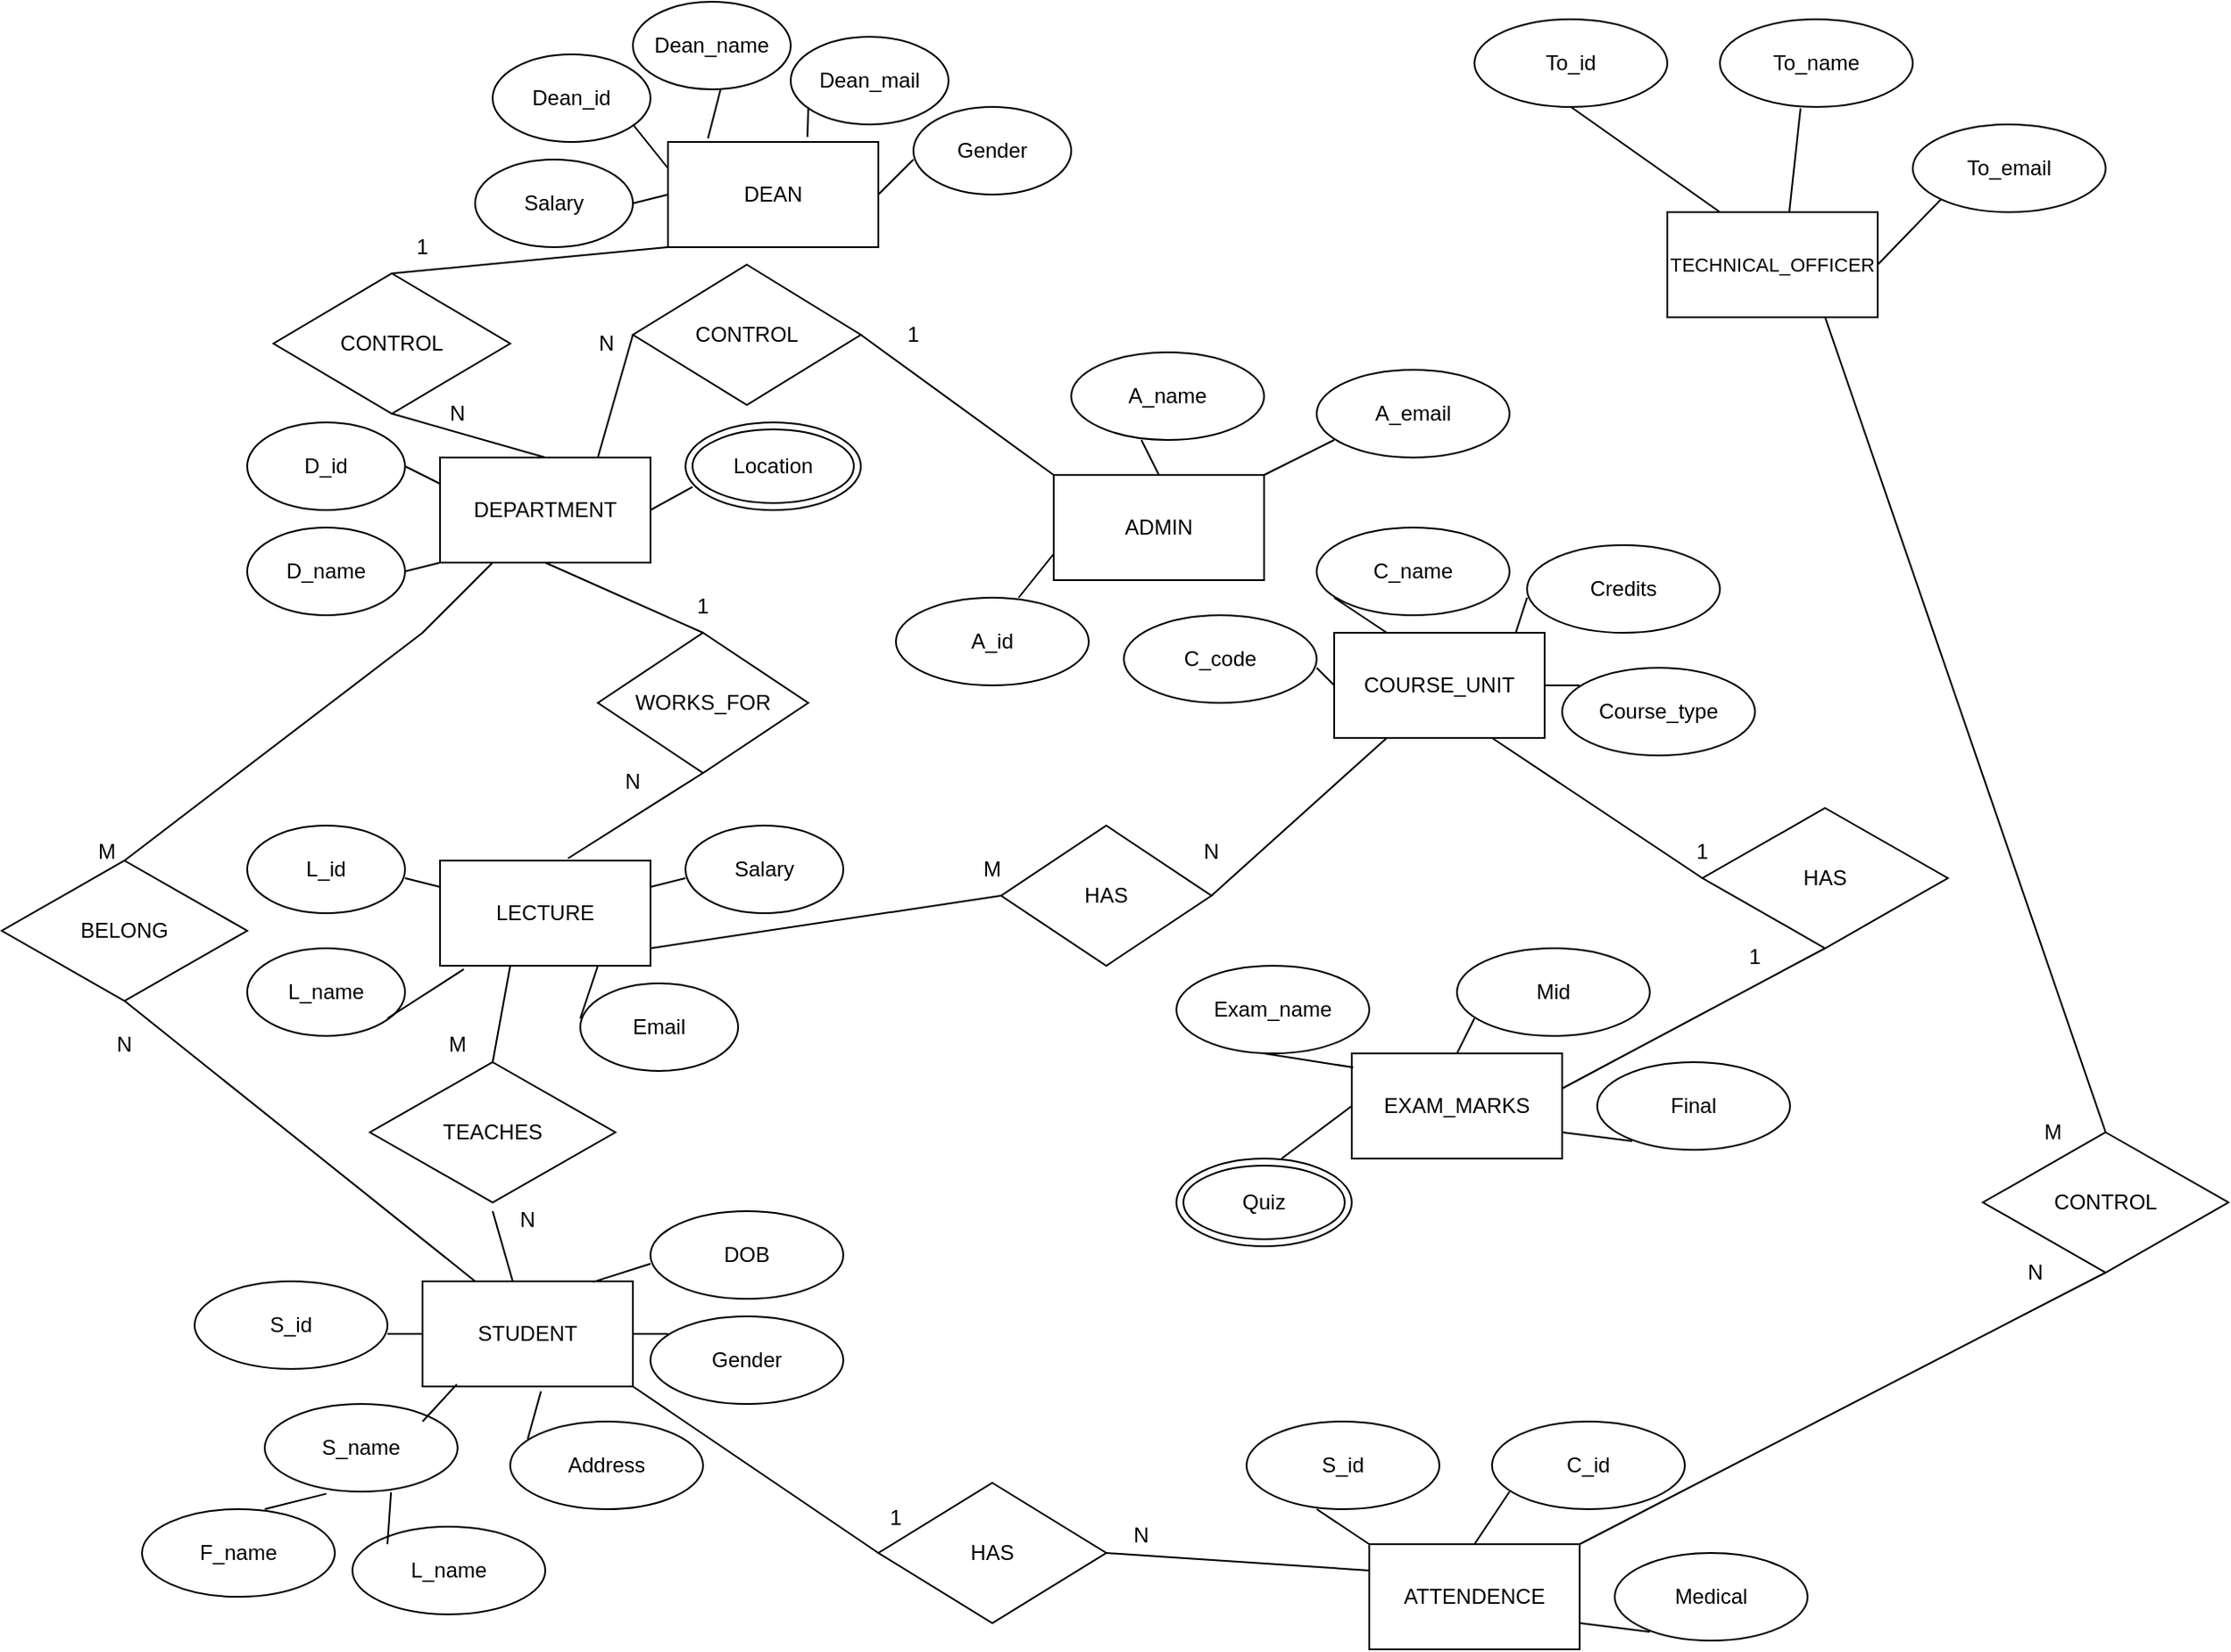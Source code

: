<mxfile version="21.3.2" type="device">
  <diagram name="Page-1" id="9dBo_BM4pKoXhT9gTbiN">
    <mxGraphModel dx="2103" dy="711" grid="1" gridSize="10" guides="1" tooltips="1" connect="1" arrows="1" fold="1" page="1" pageScale="1" pageWidth="850" pageHeight="1100" math="0" shadow="0">
      <root>
        <mxCell id="0" />
        <mxCell id="1" parent="0" />
        <mxCell id="XYNEk0ohPdbuaJLvtM9J-1" value="LECTURE" style="rounded=0;whiteSpace=wrap;html=1;" vertex="1" parent="1">
          <mxGeometry x="120" y="500" width="120" height="60" as="geometry" />
        </mxCell>
        <mxCell id="XYNEk0ohPdbuaJLvtM9J-2" value="DEPARTMENT" style="rounded=0;whiteSpace=wrap;html=1;" vertex="1" parent="1">
          <mxGeometry x="120" y="270" width="120" height="60" as="geometry" />
        </mxCell>
        <mxCell id="XYNEk0ohPdbuaJLvtM9J-3" value="STUDENT" style="rounded=0;whiteSpace=wrap;html=1;" vertex="1" parent="1">
          <mxGeometry x="110" y="740" width="120" height="60" as="geometry" />
        </mxCell>
        <mxCell id="XYNEk0ohPdbuaJLvtM9J-4" value="ATTENDENCE" style="rounded=0;whiteSpace=wrap;html=1;" vertex="1" parent="1">
          <mxGeometry x="650" y="890" width="120" height="60" as="geometry" />
        </mxCell>
        <mxCell id="XYNEk0ohPdbuaJLvtM9J-5" value="EXAM_MARKS" style="rounded=0;whiteSpace=wrap;html=1;" vertex="1" parent="1">
          <mxGeometry x="640" y="610" width="120" height="60" as="geometry" />
        </mxCell>
        <mxCell id="XYNEk0ohPdbuaJLvtM9J-6" value="COURSE_UNIT" style="rounded=0;whiteSpace=wrap;html=1;" vertex="1" parent="1">
          <mxGeometry x="630" y="370" width="120" height="60" as="geometry" />
        </mxCell>
        <mxCell id="XYNEk0ohPdbuaJLvtM9J-7" value="&lt;font style=&quot;font-size: 11px;&quot;&gt;TECHNICAL_OFFICER&lt;/font&gt;" style="rounded=0;whiteSpace=wrap;html=1;" vertex="1" parent="1">
          <mxGeometry x="820" y="130" width="120" height="60" as="geometry" />
        </mxCell>
        <mxCell id="XYNEk0ohPdbuaJLvtM9J-8" value="DEAN" style="rounded=0;whiteSpace=wrap;html=1;" vertex="1" parent="1">
          <mxGeometry x="250" y="90" width="120" height="60" as="geometry" />
        </mxCell>
        <mxCell id="XYNEk0ohPdbuaJLvtM9J-11" value="Dean_mail" style="ellipse;whiteSpace=wrap;html=1;" vertex="1" parent="1">
          <mxGeometry x="320" y="30" width="90" height="50" as="geometry" />
        </mxCell>
        <mxCell id="XYNEk0ohPdbuaJLvtM9J-12" value="Dean_name" style="ellipse;whiteSpace=wrap;html=1;" vertex="1" parent="1">
          <mxGeometry x="230" y="10" width="90" height="50" as="geometry" />
        </mxCell>
        <mxCell id="XYNEk0ohPdbuaJLvtM9J-13" value="Gender" style="ellipse;whiteSpace=wrap;html=1;" vertex="1" parent="1">
          <mxGeometry x="390" y="70" width="90" height="50" as="geometry" />
        </mxCell>
        <mxCell id="XYNEk0ohPdbuaJLvtM9J-14" value="Dean_id" style="ellipse;whiteSpace=wrap;html=1;" vertex="1" parent="1">
          <mxGeometry x="150" y="40" width="90" height="50" as="geometry" />
        </mxCell>
        <mxCell id="XYNEk0ohPdbuaJLvtM9J-15" value="Salary" style="ellipse;whiteSpace=wrap;html=1;" vertex="1" parent="1">
          <mxGeometry x="140" y="100" width="90" height="50" as="geometry" />
        </mxCell>
        <mxCell id="XYNEk0ohPdbuaJLvtM9J-23" value="D_id" style="ellipse;whiteSpace=wrap;html=1;" vertex="1" parent="1">
          <mxGeometry x="10" y="250" width="90" height="50" as="geometry" />
        </mxCell>
        <mxCell id="XYNEk0ohPdbuaJLvtM9J-24" value="D_name" style="ellipse;whiteSpace=wrap;html=1;" vertex="1" parent="1">
          <mxGeometry x="10" y="310" width="90" height="50" as="geometry" />
        </mxCell>
        <mxCell id="XYNEk0ohPdbuaJLvtM9J-26" value="Location" style="ellipse;shape=doubleEllipse;whiteSpace=wrap;html=1;" vertex="1" parent="1">
          <mxGeometry x="260" y="250" width="100" height="50" as="geometry" />
        </mxCell>
        <mxCell id="XYNEk0ohPdbuaJLvtM9J-31" value="Salary" style="ellipse;whiteSpace=wrap;html=1;" vertex="1" parent="1">
          <mxGeometry x="260" y="480" width="90" height="50" as="geometry" />
        </mxCell>
        <mxCell id="XYNEk0ohPdbuaJLvtM9J-32" value="L_id" style="ellipse;whiteSpace=wrap;html=1;" vertex="1" parent="1">
          <mxGeometry x="10" y="480" width="90" height="50" as="geometry" />
        </mxCell>
        <mxCell id="XYNEk0ohPdbuaJLvtM9J-33" value="Email" style="ellipse;whiteSpace=wrap;html=1;" vertex="1" parent="1">
          <mxGeometry x="200" y="570" width="90" height="50" as="geometry" />
        </mxCell>
        <mxCell id="XYNEk0ohPdbuaJLvtM9J-34" value="L_name" style="ellipse;whiteSpace=wrap;html=1;" vertex="1" parent="1">
          <mxGeometry x="10" y="550" width="90" height="50" as="geometry" />
        </mxCell>
        <mxCell id="XYNEk0ohPdbuaJLvtM9J-39" value="S_name" style="ellipse;whiteSpace=wrap;html=1;" vertex="1" parent="1">
          <mxGeometry x="20" y="810" width="110" height="50" as="geometry" />
        </mxCell>
        <mxCell id="XYNEk0ohPdbuaJLvtM9J-42" value="Address" style="ellipse;whiteSpace=wrap;html=1;" vertex="1" parent="1">
          <mxGeometry x="160" y="820" width="110" height="50" as="geometry" />
        </mxCell>
        <mxCell id="XYNEk0ohPdbuaJLvtM9J-43" value="S_id" style="ellipse;whiteSpace=wrap;html=1;" vertex="1" parent="1">
          <mxGeometry x="-20" y="740" width="110" height="50" as="geometry" />
        </mxCell>
        <mxCell id="XYNEk0ohPdbuaJLvtM9J-44" value="DOB" style="ellipse;whiteSpace=wrap;html=1;" vertex="1" parent="1">
          <mxGeometry x="240" y="700" width="110" height="50" as="geometry" />
        </mxCell>
        <mxCell id="XYNEk0ohPdbuaJLvtM9J-45" value="Gender" style="ellipse;whiteSpace=wrap;html=1;" vertex="1" parent="1">
          <mxGeometry x="240" y="760" width="110" height="50" as="geometry" />
        </mxCell>
        <mxCell id="XYNEk0ohPdbuaJLvtM9J-52" value="L_name" style="ellipse;whiteSpace=wrap;html=1;" vertex="1" parent="1">
          <mxGeometry x="70" y="880" width="110" height="50" as="geometry" />
        </mxCell>
        <mxCell id="XYNEk0ohPdbuaJLvtM9J-53" value="F_name" style="ellipse;whiteSpace=wrap;html=1;" vertex="1" parent="1">
          <mxGeometry x="-50" y="870" width="110" height="50" as="geometry" />
        </mxCell>
        <mxCell id="XYNEk0ohPdbuaJLvtM9J-57" value="To_id" style="ellipse;whiteSpace=wrap;html=1;" vertex="1" parent="1">
          <mxGeometry x="710" y="20" width="110" height="50" as="geometry" />
        </mxCell>
        <mxCell id="XYNEk0ohPdbuaJLvtM9J-58" value="To_name" style="ellipse;whiteSpace=wrap;html=1;" vertex="1" parent="1">
          <mxGeometry x="850" y="20" width="110" height="50" as="geometry" />
        </mxCell>
        <mxCell id="XYNEk0ohPdbuaJLvtM9J-59" value="To_email" style="ellipse;whiteSpace=wrap;html=1;" vertex="1" parent="1">
          <mxGeometry x="960" y="80" width="110" height="50" as="geometry" />
        </mxCell>
        <mxCell id="XYNEk0ohPdbuaJLvtM9J-63" value="C_code" style="ellipse;whiteSpace=wrap;html=1;" vertex="1" parent="1">
          <mxGeometry x="510" y="360" width="110" height="50" as="geometry" />
        </mxCell>
        <mxCell id="XYNEk0ohPdbuaJLvtM9J-64" value="C_name" style="ellipse;whiteSpace=wrap;html=1;" vertex="1" parent="1">
          <mxGeometry x="620" y="310" width="110" height="50" as="geometry" />
        </mxCell>
        <mxCell id="XYNEk0ohPdbuaJLvtM9J-65" value="Credits" style="ellipse;whiteSpace=wrap;html=1;" vertex="1" parent="1">
          <mxGeometry x="740" y="320" width="110" height="50" as="geometry" />
        </mxCell>
        <mxCell id="XYNEk0ohPdbuaJLvtM9J-66" value="Course_type" style="ellipse;whiteSpace=wrap;html=1;" vertex="1" parent="1">
          <mxGeometry x="760" y="390" width="110" height="50" as="geometry" />
        </mxCell>
        <mxCell id="XYNEk0ohPdbuaJLvtM9J-67" value="Exam_name" style="ellipse;whiteSpace=wrap;html=1;" vertex="1" parent="1">
          <mxGeometry x="540" y="560" width="110" height="50" as="geometry" />
        </mxCell>
        <mxCell id="XYNEk0ohPdbuaJLvtM9J-68" value="Mid" style="ellipse;whiteSpace=wrap;html=1;" vertex="1" parent="1">
          <mxGeometry x="700" y="550" width="110" height="50" as="geometry" />
        </mxCell>
        <mxCell id="XYNEk0ohPdbuaJLvtM9J-69" value="Final" style="ellipse;whiteSpace=wrap;html=1;" vertex="1" parent="1">
          <mxGeometry x="780" y="615" width="110" height="50" as="geometry" />
        </mxCell>
        <mxCell id="XYNEk0ohPdbuaJLvtM9J-71" value="Quiz" style="ellipse;shape=doubleEllipse;whiteSpace=wrap;html=1;" vertex="1" parent="1">
          <mxGeometry x="540" y="670" width="100" height="50" as="geometry" />
        </mxCell>
        <mxCell id="XYNEk0ohPdbuaJLvtM9J-72" value="S_id" style="ellipse;whiteSpace=wrap;html=1;" vertex="1" parent="1">
          <mxGeometry x="580" y="820" width="110" height="50" as="geometry" />
        </mxCell>
        <mxCell id="XYNEk0ohPdbuaJLvtM9J-73" value="C_id" style="ellipse;whiteSpace=wrap;html=1;" vertex="1" parent="1">
          <mxGeometry x="720" y="820" width="110" height="50" as="geometry" />
        </mxCell>
        <mxCell id="XYNEk0ohPdbuaJLvtM9J-74" value="Medical" style="ellipse;whiteSpace=wrap;html=1;" vertex="1" parent="1">
          <mxGeometry x="790" y="895" width="110" height="50" as="geometry" />
        </mxCell>
        <mxCell id="XYNEk0ohPdbuaJLvtM9J-90" value="" style="endArrow=none;html=1;rounded=0;exitX=1;exitY=0.5;exitDx=0;exitDy=0;" edge="1" parent="1" source="XYNEk0ohPdbuaJLvtM9J-15">
          <mxGeometry width="50" height="50" relative="1" as="geometry">
            <mxPoint x="200" y="170" as="sourcePoint" />
            <mxPoint x="250" y="120" as="targetPoint" />
          </mxGeometry>
        </mxCell>
        <mxCell id="XYNEk0ohPdbuaJLvtM9J-91" value="" style="endArrow=none;html=1;rounded=0;exitX=0;exitY=0.25;exitDx=0;exitDy=0;" edge="1" parent="1" source="XYNEk0ohPdbuaJLvtM9J-8">
          <mxGeometry width="50" height="50" relative="1" as="geometry">
            <mxPoint x="180" y="130" as="sourcePoint" />
            <mxPoint x="230" y="80" as="targetPoint" />
          </mxGeometry>
        </mxCell>
        <mxCell id="XYNEk0ohPdbuaJLvtM9J-92" value="" style="endArrow=none;html=1;rounded=0;exitX=0.19;exitY=-0.033;exitDx=0;exitDy=0;exitPerimeter=0;" edge="1" parent="1" source="XYNEk0ohPdbuaJLvtM9J-8">
          <mxGeometry width="50" height="50" relative="1" as="geometry">
            <mxPoint x="230" y="110" as="sourcePoint" />
            <mxPoint x="280" y="60" as="targetPoint" />
          </mxGeometry>
        </mxCell>
        <mxCell id="XYNEk0ohPdbuaJLvtM9J-93" value="" style="endArrow=none;html=1;rounded=0;exitX=0.663;exitY=-0.047;exitDx=0;exitDy=0;exitPerimeter=0;" edge="1" parent="1" source="XYNEk0ohPdbuaJLvtM9J-8">
          <mxGeometry width="50" height="50" relative="1" as="geometry">
            <mxPoint x="280" y="120" as="sourcePoint" />
            <mxPoint x="330" y="70" as="targetPoint" />
          </mxGeometry>
        </mxCell>
        <mxCell id="XYNEk0ohPdbuaJLvtM9J-94" value="" style="endArrow=none;html=1;rounded=0;exitX=1;exitY=0.5;exitDx=0;exitDy=0;" edge="1" parent="1" source="XYNEk0ohPdbuaJLvtM9J-8">
          <mxGeometry width="50" height="50" relative="1" as="geometry">
            <mxPoint x="340" y="150" as="sourcePoint" />
            <mxPoint x="390" y="100" as="targetPoint" />
          </mxGeometry>
        </mxCell>
        <mxCell id="XYNEk0ohPdbuaJLvtM9J-95" value="" style="endArrow=none;html=1;rounded=0;exitX=1;exitY=0.5;exitDx=0;exitDy=0;entryX=0;entryY=0.25;entryDx=0;entryDy=0;" edge="1" parent="1" source="XYNEk0ohPdbuaJLvtM9J-23" target="XYNEk0ohPdbuaJLvtM9J-2">
          <mxGeometry width="50" height="50" relative="1" as="geometry">
            <mxPoint x="400" y="200" as="sourcePoint" />
            <mxPoint x="450" y="150" as="targetPoint" />
          </mxGeometry>
        </mxCell>
        <mxCell id="XYNEk0ohPdbuaJLvtM9J-96" value="" style="endArrow=none;html=1;rounded=0;entryX=0;entryY=1;entryDx=0;entryDy=0;exitX=1;exitY=0.5;exitDx=0;exitDy=0;" edge="1" parent="1" source="XYNEk0ohPdbuaJLvtM9J-24" target="XYNEk0ohPdbuaJLvtM9J-2">
          <mxGeometry width="50" height="50" relative="1" as="geometry">
            <mxPoint x="110" y="350" as="sourcePoint" />
            <mxPoint x="160" y="300" as="targetPoint" />
          </mxGeometry>
        </mxCell>
        <mxCell id="XYNEk0ohPdbuaJLvtM9J-97" value="" style="endArrow=none;html=1;rounded=0;exitX=0.04;exitY=0.736;exitDx=0;exitDy=0;exitPerimeter=0;entryX=1;entryY=0.5;entryDx=0;entryDy=0;" edge="1" parent="1" source="XYNEk0ohPdbuaJLvtM9J-26" target="XYNEk0ohPdbuaJLvtM9J-2">
          <mxGeometry width="50" height="50" relative="1" as="geometry">
            <mxPoint x="400" y="200" as="sourcePoint" />
            <mxPoint x="450" y="150" as="targetPoint" />
          </mxGeometry>
        </mxCell>
        <mxCell id="XYNEk0ohPdbuaJLvtM9J-98" value="" style="endArrow=none;html=1;rounded=0;entryX=0;entryY=0.25;entryDx=0;entryDy=0;" edge="1" parent="1" target="XYNEk0ohPdbuaJLvtM9J-1">
          <mxGeometry width="50" height="50" relative="1" as="geometry">
            <mxPoint x="100" y="510" as="sourcePoint" />
            <mxPoint x="150" y="460" as="targetPoint" />
          </mxGeometry>
        </mxCell>
        <mxCell id="XYNEk0ohPdbuaJLvtM9J-99" value="" style="endArrow=none;html=1;rounded=0;entryX=0.113;entryY=1.033;entryDx=0;entryDy=0;entryPerimeter=0;" edge="1" parent="1" target="XYNEk0ohPdbuaJLvtM9J-1">
          <mxGeometry width="50" height="50" relative="1" as="geometry">
            <mxPoint x="90" y="590" as="sourcePoint" />
            <mxPoint x="140" y="540" as="targetPoint" />
          </mxGeometry>
        </mxCell>
        <mxCell id="XYNEk0ohPdbuaJLvtM9J-103" value="" style="endArrow=none;html=1;rounded=0;entryX=1;entryY=0.25;entryDx=0;entryDy=0;" edge="1" parent="1" target="XYNEk0ohPdbuaJLvtM9J-1">
          <mxGeometry width="50" height="50" relative="1" as="geometry">
            <mxPoint x="260" y="510" as="sourcePoint" />
            <mxPoint x="310" y="460" as="targetPoint" />
          </mxGeometry>
        </mxCell>
        <mxCell id="XYNEk0ohPdbuaJLvtM9J-104" value="" style="endArrow=none;html=1;rounded=0;entryX=0.75;entryY=1;entryDx=0;entryDy=0;" edge="1" parent="1" target="XYNEk0ohPdbuaJLvtM9J-1">
          <mxGeometry width="50" height="50" relative="1" as="geometry">
            <mxPoint x="200" y="590" as="sourcePoint" />
            <mxPoint x="250" y="540" as="targetPoint" />
          </mxGeometry>
        </mxCell>
        <mxCell id="XYNEk0ohPdbuaJLvtM9J-105" value="" style="endArrow=none;html=1;rounded=0;entryX=0;entryY=0.5;entryDx=0;entryDy=0;" edge="1" parent="1" target="XYNEk0ohPdbuaJLvtM9J-3">
          <mxGeometry width="50" height="50" relative="1" as="geometry">
            <mxPoint x="90" y="770" as="sourcePoint" />
            <mxPoint x="140" y="720" as="targetPoint" />
          </mxGeometry>
        </mxCell>
        <mxCell id="XYNEk0ohPdbuaJLvtM9J-106" value="" style="endArrow=none;html=1;rounded=0;entryX=0.163;entryY=0.98;entryDx=0;entryDy=0;entryPerimeter=0;" edge="1" parent="1" target="XYNEk0ohPdbuaJLvtM9J-3">
          <mxGeometry width="50" height="50" relative="1" as="geometry">
            <mxPoint x="110" y="820" as="sourcePoint" />
            <mxPoint x="160" y="770" as="targetPoint" />
          </mxGeometry>
        </mxCell>
        <mxCell id="XYNEk0ohPdbuaJLvtM9J-107" value="" style="endArrow=none;html=1;rounded=0;entryX=0.563;entryY=1.047;entryDx=0;entryDy=0;entryPerimeter=0;" edge="1" parent="1" target="XYNEk0ohPdbuaJLvtM9J-3">
          <mxGeometry width="50" height="50" relative="1" as="geometry">
            <mxPoint x="170" y="830" as="sourcePoint" />
            <mxPoint x="220" y="780" as="targetPoint" />
          </mxGeometry>
        </mxCell>
        <mxCell id="XYNEk0ohPdbuaJLvtM9J-108" value="" style="endArrow=none;html=1;rounded=0;entryX=0.81;entryY=0.007;entryDx=0;entryDy=0;entryPerimeter=0;" edge="1" parent="1" target="XYNEk0ohPdbuaJLvtM9J-3">
          <mxGeometry width="50" height="50" relative="1" as="geometry">
            <mxPoint x="240" y="730" as="sourcePoint" />
            <mxPoint x="290" y="680" as="targetPoint" />
          </mxGeometry>
        </mxCell>
        <mxCell id="XYNEk0ohPdbuaJLvtM9J-109" value="" style="endArrow=none;html=1;rounded=0;entryX=1;entryY=0.5;entryDx=0;entryDy=0;" edge="1" parent="1" target="XYNEk0ohPdbuaJLvtM9J-3">
          <mxGeometry width="50" height="50" relative="1" as="geometry">
            <mxPoint x="250" y="770" as="sourcePoint" />
            <mxPoint x="300" y="720" as="targetPoint" />
          </mxGeometry>
        </mxCell>
        <mxCell id="XYNEk0ohPdbuaJLvtM9J-110" value="" style="endArrow=none;html=1;rounded=0;entryX=0.32;entryY=1.024;entryDx=0;entryDy=0;entryPerimeter=0;" edge="1" parent="1" target="XYNEk0ohPdbuaJLvtM9J-39">
          <mxGeometry width="50" height="50" relative="1" as="geometry">
            <mxPoint x="20" y="870" as="sourcePoint" />
            <mxPoint x="70" y="820" as="targetPoint" />
          </mxGeometry>
        </mxCell>
        <mxCell id="XYNEk0ohPdbuaJLvtM9J-111" value="" style="endArrow=none;html=1;rounded=0;entryX=0.655;entryY=1.008;entryDx=0;entryDy=0;entryPerimeter=0;" edge="1" parent="1" target="XYNEk0ohPdbuaJLvtM9J-39">
          <mxGeometry width="50" height="50" relative="1" as="geometry">
            <mxPoint x="90" y="890" as="sourcePoint" />
            <mxPoint x="140" y="840" as="targetPoint" />
          </mxGeometry>
        </mxCell>
        <mxCell id="XYNEk0ohPdbuaJLvtM9J-113" value="" style="endArrow=none;html=1;rounded=0;entryX=0.25;entryY=0;entryDx=0;entryDy=0;exitX=0.5;exitY=1;exitDx=0;exitDy=0;" edge="1" parent="1" source="XYNEk0ohPdbuaJLvtM9J-57" target="XYNEk0ohPdbuaJLvtM9J-7">
          <mxGeometry width="50" height="50" relative="1" as="geometry">
            <mxPoint x="650" y="140" as="sourcePoint" />
            <mxPoint x="700" y="90" as="targetPoint" />
          </mxGeometry>
        </mxCell>
        <mxCell id="XYNEk0ohPdbuaJLvtM9J-114" value="" style="endArrow=none;html=1;rounded=0;entryX=0.58;entryY=-0.007;entryDx=0;entryDy=0;entryPerimeter=0;exitX=0.418;exitY=1.017;exitDx=0;exitDy=0;exitPerimeter=0;" edge="1" parent="1" source="XYNEk0ohPdbuaJLvtM9J-58" target="XYNEk0ohPdbuaJLvtM9J-7">
          <mxGeometry width="50" height="50" relative="1" as="geometry">
            <mxPoint x="720" y="130" as="sourcePoint" />
            <mxPoint x="780" y="80" as="targetPoint" />
          </mxGeometry>
        </mxCell>
        <mxCell id="XYNEk0ohPdbuaJLvtM9J-115" value="" style="endArrow=none;html=1;rounded=0;entryX=1;entryY=0.5;entryDx=0;entryDy=0;exitX=0;exitY=1;exitDx=0;exitDy=0;" edge="1" parent="1" source="XYNEk0ohPdbuaJLvtM9J-59" target="XYNEk0ohPdbuaJLvtM9J-7">
          <mxGeometry width="50" height="50" relative="1" as="geometry">
            <mxPoint x="780" y="190" as="sourcePoint" />
            <mxPoint x="830" y="140" as="targetPoint" />
          </mxGeometry>
        </mxCell>
        <mxCell id="XYNEk0ohPdbuaJLvtM9J-116" value="" style="endArrow=none;html=1;rounded=0;entryX=0;entryY=0.5;entryDx=0;entryDy=0;" edge="1" parent="1" target="XYNEk0ohPdbuaJLvtM9J-6">
          <mxGeometry width="50" height="50" relative="1" as="geometry">
            <mxPoint x="620" y="390" as="sourcePoint" />
            <mxPoint x="670" y="340" as="targetPoint" />
          </mxGeometry>
        </mxCell>
        <mxCell id="XYNEk0ohPdbuaJLvtM9J-118" value="" style="endArrow=none;html=1;rounded=0;entryX=0.25;entryY=0;entryDx=0;entryDy=0;" edge="1" parent="1" target="XYNEk0ohPdbuaJLvtM9J-6">
          <mxGeometry width="50" height="50" relative="1" as="geometry">
            <mxPoint x="630" y="350" as="sourcePoint" />
            <mxPoint x="680" y="300" as="targetPoint" />
          </mxGeometry>
        </mxCell>
        <mxCell id="XYNEk0ohPdbuaJLvtM9J-119" value="" style="endArrow=none;html=1;rounded=0;entryX=0.863;entryY=0;entryDx=0;entryDy=0;entryPerimeter=0;" edge="1" parent="1" target="XYNEk0ohPdbuaJLvtM9J-6">
          <mxGeometry width="50" height="50" relative="1" as="geometry">
            <mxPoint x="740" y="350" as="sourcePoint" />
            <mxPoint x="790" y="300" as="targetPoint" />
          </mxGeometry>
        </mxCell>
        <mxCell id="XYNEk0ohPdbuaJLvtM9J-120" value="" style="endArrow=none;html=1;rounded=0;entryX=1;entryY=0.5;entryDx=0;entryDy=0;" edge="1" parent="1" target="XYNEk0ohPdbuaJLvtM9J-6">
          <mxGeometry width="50" height="50" relative="1" as="geometry">
            <mxPoint x="770" y="400" as="sourcePoint" />
            <mxPoint x="820" y="350" as="targetPoint" />
          </mxGeometry>
        </mxCell>
        <mxCell id="XYNEk0ohPdbuaJLvtM9J-121" value="" style="endArrow=none;html=1;rounded=0;entryX=0;entryY=0.5;entryDx=0;entryDy=0;" edge="1" parent="1" target="XYNEk0ohPdbuaJLvtM9J-5">
          <mxGeometry width="50" height="50" relative="1" as="geometry">
            <mxPoint x="600" y="670" as="sourcePoint" />
            <mxPoint x="650" y="620" as="targetPoint" />
          </mxGeometry>
        </mxCell>
        <mxCell id="XYNEk0ohPdbuaJLvtM9J-122" value="" style="endArrow=none;html=1;rounded=0;entryX=0.007;entryY=0.133;entryDx=0;entryDy=0;entryPerimeter=0;" edge="1" parent="1" target="XYNEk0ohPdbuaJLvtM9J-5">
          <mxGeometry width="50" height="50" relative="1" as="geometry">
            <mxPoint x="590" y="610" as="sourcePoint" />
            <mxPoint x="640" y="560" as="targetPoint" />
          </mxGeometry>
        </mxCell>
        <mxCell id="XYNEk0ohPdbuaJLvtM9J-123" value="" style="endArrow=none;html=1;rounded=0;entryX=0.5;entryY=0;entryDx=0;entryDy=0;" edge="1" parent="1" target="XYNEk0ohPdbuaJLvtM9J-5">
          <mxGeometry width="50" height="50" relative="1" as="geometry">
            <mxPoint x="710" y="590" as="sourcePoint" />
            <mxPoint x="760" y="540" as="targetPoint" />
          </mxGeometry>
        </mxCell>
        <mxCell id="XYNEk0ohPdbuaJLvtM9J-124" value="" style="endArrow=none;html=1;rounded=0;entryX=1;entryY=0.75;entryDx=0;entryDy=0;" edge="1" parent="1" target="XYNEk0ohPdbuaJLvtM9J-5">
          <mxGeometry width="50" height="50" relative="1" as="geometry">
            <mxPoint x="800" y="660" as="sourcePoint" />
            <mxPoint x="850" y="610" as="targetPoint" />
          </mxGeometry>
        </mxCell>
        <mxCell id="XYNEk0ohPdbuaJLvtM9J-127" value="" style="endArrow=none;html=1;rounded=0;entryX=0;entryY=0;entryDx=0;entryDy=0;" edge="1" parent="1" target="XYNEk0ohPdbuaJLvtM9J-4">
          <mxGeometry width="50" height="50" relative="1" as="geometry">
            <mxPoint x="620" y="870" as="sourcePoint" />
            <mxPoint x="670" y="820" as="targetPoint" />
          </mxGeometry>
        </mxCell>
        <mxCell id="XYNEk0ohPdbuaJLvtM9J-128" value="" style="endArrow=none;html=1;rounded=0;entryX=0.5;entryY=0;entryDx=0;entryDy=0;" edge="1" parent="1" target="XYNEk0ohPdbuaJLvtM9J-4">
          <mxGeometry width="50" height="50" relative="1" as="geometry">
            <mxPoint x="730" y="860" as="sourcePoint" />
            <mxPoint x="780" y="810" as="targetPoint" />
          </mxGeometry>
        </mxCell>
        <mxCell id="XYNEk0ohPdbuaJLvtM9J-129" value="" style="endArrow=none;html=1;rounded=0;entryX=1;entryY=0.75;entryDx=0;entryDy=0;" edge="1" parent="1" target="XYNEk0ohPdbuaJLvtM9J-4">
          <mxGeometry width="50" height="50" relative="1" as="geometry">
            <mxPoint x="810" y="940" as="sourcePoint" />
            <mxPoint x="860" y="890" as="targetPoint" />
          </mxGeometry>
        </mxCell>
        <mxCell id="XYNEk0ohPdbuaJLvtM9J-130" value="CONTROL" style="rhombus;whiteSpace=wrap;html=1;" vertex="1" parent="1">
          <mxGeometry x="25" y="165" width="135" height="80" as="geometry" />
        </mxCell>
        <mxCell id="XYNEk0ohPdbuaJLvtM9J-131" value="" style="endArrow=none;html=1;rounded=0;entryX=0.5;entryY=0;entryDx=0;entryDy=0;" edge="1" parent="1" target="XYNEk0ohPdbuaJLvtM9J-130">
          <mxGeometry width="50" height="50" relative="1" as="geometry">
            <mxPoint x="250" y="150" as="sourcePoint" />
            <mxPoint x="300" y="100" as="targetPoint" />
          </mxGeometry>
        </mxCell>
        <mxCell id="XYNEk0ohPdbuaJLvtM9J-135" value="" style="endArrow=none;html=1;rounded=0;exitX=0.5;exitY=1;exitDx=0;exitDy=0;entryX=0.5;entryY=0;entryDx=0;entryDy=0;" edge="1" parent="1" source="XYNEk0ohPdbuaJLvtM9J-130" target="XYNEk0ohPdbuaJLvtM9J-2">
          <mxGeometry width="50" height="50" relative="1" as="geometry">
            <mxPoint x="430" y="250" as="sourcePoint" />
            <mxPoint x="480" y="200" as="targetPoint" />
          </mxGeometry>
        </mxCell>
        <mxCell id="XYNEk0ohPdbuaJLvtM9J-136" value="WORKS_FOR" style="rhombus;whiteSpace=wrap;html=1;" vertex="1" parent="1">
          <mxGeometry x="210" y="370" width="120" height="80" as="geometry" />
        </mxCell>
        <mxCell id="XYNEk0ohPdbuaJLvtM9J-137" value="" style="endArrow=none;html=1;rounded=0;entryX=0.5;entryY=0;entryDx=0;entryDy=0;" edge="1" parent="1" target="XYNEk0ohPdbuaJLvtM9J-136">
          <mxGeometry width="50" height="50" relative="1" as="geometry">
            <mxPoint x="180" y="330" as="sourcePoint" />
            <mxPoint x="230" y="280" as="targetPoint" />
          </mxGeometry>
        </mxCell>
        <mxCell id="XYNEk0ohPdbuaJLvtM9J-138" value="" style="endArrow=none;html=1;rounded=0;entryX=0.608;entryY=-0.021;entryDx=0;entryDy=0;entryPerimeter=0;" edge="1" parent="1" target="XYNEk0ohPdbuaJLvtM9J-1">
          <mxGeometry width="50" height="50" relative="1" as="geometry">
            <mxPoint x="270" y="450" as="sourcePoint" />
            <mxPoint x="320" y="400" as="targetPoint" />
          </mxGeometry>
        </mxCell>
        <mxCell id="XYNEk0ohPdbuaJLvtM9J-139" value="TEACHES" style="rhombus;whiteSpace=wrap;html=1;" vertex="1" parent="1">
          <mxGeometry x="80" y="615" width="140" height="80" as="geometry" />
        </mxCell>
        <mxCell id="XYNEk0ohPdbuaJLvtM9J-143" value="" style="endArrow=none;html=1;rounded=0;entryX=0.5;entryY=0;entryDx=0;entryDy=0;" edge="1" parent="1" target="XYNEk0ohPdbuaJLvtM9J-139">
          <mxGeometry width="50" height="50" relative="1" as="geometry">
            <mxPoint x="160" y="560" as="sourcePoint" />
            <mxPoint x="210" y="510" as="targetPoint" />
          </mxGeometry>
        </mxCell>
        <mxCell id="XYNEk0ohPdbuaJLvtM9J-144" value="" style="endArrow=none;html=1;rounded=0;" edge="1" parent="1" target="XYNEk0ohPdbuaJLvtM9J-3">
          <mxGeometry width="50" height="50" relative="1" as="geometry">
            <mxPoint x="150" y="700" as="sourcePoint" />
            <mxPoint x="200" y="650" as="targetPoint" />
          </mxGeometry>
        </mxCell>
        <mxCell id="XYNEk0ohPdbuaJLvtM9J-145" value="HAS" style="rhombus;whiteSpace=wrap;html=1;" vertex="1" parent="1">
          <mxGeometry x="370" y="855" width="130" height="80" as="geometry" />
        </mxCell>
        <mxCell id="XYNEk0ohPdbuaJLvtM9J-146" value="" style="endArrow=none;html=1;rounded=0;entryX=0;entryY=0.5;entryDx=0;entryDy=0;" edge="1" parent="1" target="XYNEk0ohPdbuaJLvtM9J-145">
          <mxGeometry width="50" height="50" relative="1" as="geometry">
            <mxPoint x="230" y="800" as="sourcePoint" />
            <mxPoint x="360" y="890" as="targetPoint" />
          </mxGeometry>
        </mxCell>
        <mxCell id="XYNEk0ohPdbuaJLvtM9J-147" value="" style="endArrow=none;html=1;rounded=0;entryX=0;entryY=0.25;entryDx=0;entryDy=0;exitX=1;exitY=0.5;exitDx=0;exitDy=0;" edge="1" parent="1" source="XYNEk0ohPdbuaJLvtM9J-145" target="XYNEk0ohPdbuaJLvtM9J-4">
          <mxGeometry width="50" height="50" relative="1" as="geometry">
            <mxPoint x="500" y="900" as="sourcePoint" />
            <mxPoint x="550" y="850" as="targetPoint" />
          </mxGeometry>
        </mxCell>
        <mxCell id="XYNEk0ohPdbuaJLvtM9J-149" value="CONTROL" style="rhombus;whiteSpace=wrap;html=1;" vertex="1" parent="1">
          <mxGeometry x="1000" y="655" width="140" height="80" as="geometry" />
        </mxCell>
        <mxCell id="XYNEk0ohPdbuaJLvtM9J-150" value="" style="endArrow=none;html=1;rounded=0;entryX=0.5;entryY=1;entryDx=0;entryDy=0;exitX=1;exitY=0;exitDx=0;exitDy=0;" edge="1" parent="1" source="XYNEk0ohPdbuaJLvtM9J-4" target="XYNEk0ohPdbuaJLvtM9J-149">
          <mxGeometry width="50" height="50" relative="1" as="geometry">
            <mxPoint x="780" y="890" as="sourcePoint" />
            <mxPoint x="830" y="840" as="targetPoint" />
          </mxGeometry>
        </mxCell>
        <mxCell id="XYNEk0ohPdbuaJLvtM9J-151" value="" style="endArrow=none;html=1;rounded=0;entryX=0.75;entryY=1;entryDx=0;entryDy=0;exitX=0.5;exitY=0;exitDx=0;exitDy=0;" edge="1" parent="1" source="XYNEk0ohPdbuaJLvtM9J-149" target="XYNEk0ohPdbuaJLvtM9J-7">
          <mxGeometry width="50" height="50" relative="1" as="geometry">
            <mxPoint x="1060" y="660" as="sourcePoint" />
            <mxPoint x="1110" y="610" as="targetPoint" />
          </mxGeometry>
        </mxCell>
        <mxCell id="XYNEk0ohPdbuaJLvtM9J-152" value="HAS" style="rhombus;whiteSpace=wrap;html=1;" vertex="1" parent="1">
          <mxGeometry x="840" y="470" width="140" height="80" as="geometry" />
        </mxCell>
        <mxCell id="XYNEk0ohPdbuaJLvtM9J-153" value="" style="endArrow=none;html=1;rounded=0;entryX=0.75;entryY=1;entryDx=0;entryDy=0;" edge="1" parent="1" target="XYNEk0ohPdbuaJLvtM9J-6">
          <mxGeometry width="50" height="50" relative="1" as="geometry">
            <mxPoint x="840" y="510" as="sourcePoint" />
            <mxPoint x="890" y="460" as="targetPoint" />
          </mxGeometry>
        </mxCell>
        <mxCell id="XYNEk0ohPdbuaJLvtM9J-154" value="" style="endArrow=none;html=1;rounded=0;entryX=0.5;entryY=1;entryDx=0;entryDy=0;" edge="1" parent="1" target="XYNEk0ohPdbuaJLvtM9J-152">
          <mxGeometry width="50" height="50" relative="1" as="geometry">
            <mxPoint x="760" y="630" as="sourcePoint" />
            <mxPoint x="810" y="580" as="targetPoint" />
          </mxGeometry>
        </mxCell>
        <mxCell id="XYNEk0ohPdbuaJLvtM9J-155" value="BELONG" style="rhombus;whiteSpace=wrap;html=1;" vertex="1" parent="1">
          <mxGeometry x="-130" y="500" width="140" height="80" as="geometry" />
        </mxCell>
        <mxCell id="XYNEk0ohPdbuaJLvtM9J-156" value="" style="endArrow=none;html=1;rounded=0;entryX=0.5;entryY=1;entryDx=0;entryDy=0;exitX=0.25;exitY=0;exitDx=0;exitDy=0;" edge="1" parent="1" source="XYNEk0ohPdbuaJLvtM9J-3" target="XYNEk0ohPdbuaJLvtM9J-155">
          <mxGeometry width="50" height="50" relative="1" as="geometry">
            <mxPoint x="190" y="740" as="sourcePoint" />
            <mxPoint x="240" y="690" as="targetPoint" />
            <Array as="points" />
          </mxGeometry>
        </mxCell>
        <mxCell id="XYNEk0ohPdbuaJLvtM9J-157" value="" style="endArrow=none;html=1;rounded=0;entryX=0.25;entryY=1;entryDx=0;entryDy=0;exitX=0.5;exitY=0;exitDx=0;exitDy=0;" edge="1" parent="1" source="XYNEk0ohPdbuaJLvtM9J-155" target="XYNEk0ohPdbuaJLvtM9J-2">
          <mxGeometry width="50" height="50" relative="1" as="geometry">
            <mxPoint x="430" y="510" as="sourcePoint" />
            <mxPoint x="480" y="460" as="targetPoint" />
            <Array as="points">
              <mxPoint x="110" y="370" />
            </Array>
          </mxGeometry>
        </mxCell>
        <mxCell id="XYNEk0ohPdbuaJLvtM9J-158" value="ADMIN" style="rounded=0;whiteSpace=wrap;html=1;" vertex="1" parent="1">
          <mxGeometry x="470" y="280" width="120" height="60" as="geometry" />
        </mxCell>
        <mxCell id="XYNEk0ohPdbuaJLvtM9J-159" value="A_name" style="ellipse;whiteSpace=wrap;html=1;" vertex="1" parent="1">
          <mxGeometry x="480" y="210" width="110" height="50" as="geometry" />
        </mxCell>
        <mxCell id="XYNEk0ohPdbuaJLvtM9J-160" value="A_email" style="ellipse;whiteSpace=wrap;html=1;" vertex="1" parent="1">
          <mxGeometry x="620" y="220" width="110" height="50" as="geometry" />
        </mxCell>
        <mxCell id="XYNEk0ohPdbuaJLvtM9J-161" value="A_id" style="ellipse;whiteSpace=wrap;html=1;" vertex="1" parent="1">
          <mxGeometry x="380" y="350" width="110" height="50" as="geometry" />
        </mxCell>
        <mxCell id="XYNEk0ohPdbuaJLvtM9J-162" value="" style="endArrow=none;html=1;rounded=0;entryX=0;entryY=0.75;entryDx=0;entryDy=0;" edge="1" parent="1" target="XYNEk0ohPdbuaJLvtM9J-158">
          <mxGeometry width="50" height="50" relative="1" as="geometry">
            <mxPoint x="450" y="350" as="sourcePoint" />
            <mxPoint x="500" y="300" as="targetPoint" />
          </mxGeometry>
        </mxCell>
        <mxCell id="XYNEk0ohPdbuaJLvtM9J-163" value="" style="endArrow=none;html=1;rounded=0;entryX=0.5;entryY=0;entryDx=0;entryDy=0;" edge="1" parent="1" target="XYNEk0ohPdbuaJLvtM9J-158">
          <mxGeometry width="50" height="50" relative="1" as="geometry">
            <mxPoint x="520" y="260" as="sourcePoint" />
            <mxPoint x="570" y="210" as="targetPoint" />
          </mxGeometry>
        </mxCell>
        <mxCell id="XYNEk0ohPdbuaJLvtM9J-164" value="" style="endArrow=none;html=1;rounded=0;entryX=1;entryY=0;entryDx=0;entryDy=0;" edge="1" parent="1" target="XYNEk0ohPdbuaJLvtM9J-158">
          <mxGeometry width="50" height="50" relative="1" as="geometry">
            <mxPoint x="630" y="260" as="sourcePoint" />
            <mxPoint x="680" y="210" as="targetPoint" />
          </mxGeometry>
        </mxCell>
        <mxCell id="XYNEk0ohPdbuaJLvtM9J-165" value="CONTROL" style="rhombus;whiteSpace=wrap;html=1;" vertex="1" parent="1">
          <mxGeometry x="230" y="160" width="130" height="80" as="geometry" />
        </mxCell>
        <mxCell id="XYNEk0ohPdbuaJLvtM9J-166" value="" style="endArrow=none;html=1;rounded=0;entryX=0;entryY=0;entryDx=0;entryDy=0;" edge="1" parent="1" target="XYNEk0ohPdbuaJLvtM9J-158">
          <mxGeometry width="50" height="50" relative="1" as="geometry">
            <mxPoint x="360" y="200" as="sourcePoint" />
            <mxPoint x="410" y="150" as="targetPoint" />
          </mxGeometry>
        </mxCell>
        <mxCell id="XYNEk0ohPdbuaJLvtM9J-167" value="" style="endArrow=none;html=1;rounded=0;entryX=0.75;entryY=0;entryDx=0;entryDy=0;" edge="1" parent="1" target="XYNEk0ohPdbuaJLvtM9J-2">
          <mxGeometry width="50" height="50" relative="1" as="geometry">
            <mxPoint x="230" y="200" as="sourcePoint" />
            <mxPoint x="280" y="150" as="targetPoint" />
          </mxGeometry>
        </mxCell>
        <mxCell id="XYNEk0ohPdbuaJLvtM9J-168" value="HAS" style="rhombus;whiteSpace=wrap;html=1;" vertex="1" parent="1">
          <mxGeometry x="440" y="480" width="120" height="80" as="geometry" />
        </mxCell>
        <mxCell id="XYNEk0ohPdbuaJLvtM9J-169" value="" style="endArrow=none;html=1;rounded=0;entryX=0;entryY=0.5;entryDx=0;entryDy=0;" edge="1" parent="1" target="XYNEk0ohPdbuaJLvtM9J-168">
          <mxGeometry width="50" height="50" relative="1" as="geometry">
            <mxPoint x="240" y="550" as="sourcePoint" />
            <mxPoint x="290" y="500" as="targetPoint" />
          </mxGeometry>
        </mxCell>
        <mxCell id="XYNEk0ohPdbuaJLvtM9J-170" value="" style="endArrow=none;html=1;rounded=0;entryX=0.25;entryY=1;entryDx=0;entryDy=0;" edge="1" parent="1" target="XYNEk0ohPdbuaJLvtM9J-6">
          <mxGeometry width="50" height="50" relative="1" as="geometry">
            <mxPoint x="560" y="520" as="sourcePoint" />
            <mxPoint x="610" y="470" as="targetPoint" />
          </mxGeometry>
        </mxCell>
        <mxCell id="XYNEk0ohPdbuaJLvtM9J-172" value="1" style="text;html=1;strokeColor=none;fillColor=none;align=center;verticalAlign=middle;whiteSpace=wrap;rounded=0;" vertex="1" parent="1">
          <mxGeometry x="80" y="135" width="60" height="30" as="geometry" />
        </mxCell>
        <mxCell id="XYNEk0ohPdbuaJLvtM9J-173" value="N" style="text;html=1;strokeColor=none;fillColor=none;align=center;verticalAlign=middle;whiteSpace=wrap;rounded=0;" vertex="1" parent="1">
          <mxGeometry x="100" y="230" width="60" height="30" as="geometry" />
        </mxCell>
        <mxCell id="XYNEk0ohPdbuaJLvtM9J-174" value="1" style="text;html=1;strokeColor=none;fillColor=none;align=center;verticalAlign=middle;whiteSpace=wrap;rounded=0;" vertex="1" parent="1">
          <mxGeometry x="240" y="340" width="60" height="30" as="geometry" />
        </mxCell>
        <mxCell id="XYNEk0ohPdbuaJLvtM9J-175" value="N" style="text;html=1;strokeColor=none;fillColor=none;align=center;verticalAlign=middle;whiteSpace=wrap;rounded=0;" vertex="1" parent="1">
          <mxGeometry x="200" y="440" width="60" height="30" as="geometry" />
        </mxCell>
        <mxCell id="XYNEk0ohPdbuaJLvtM9J-176" value="M" style="text;html=1;strokeColor=none;fillColor=none;align=center;verticalAlign=middle;whiteSpace=wrap;rounded=0;" vertex="1" parent="1">
          <mxGeometry x="100" y="590" width="60" height="30" as="geometry" />
        </mxCell>
        <mxCell id="XYNEk0ohPdbuaJLvtM9J-177" value="N" style="text;html=1;strokeColor=none;fillColor=none;align=center;verticalAlign=middle;whiteSpace=wrap;rounded=0;" vertex="1" parent="1">
          <mxGeometry x="140" y="690" width="60" height="30" as="geometry" />
        </mxCell>
        <mxCell id="XYNEk0ohPdbuaJLvtM9J-178" value="1" style="text;html=1;strokeColor=none;fillColor=none;align=center;verticalAlign=middle;whiteSpace=wrap;rounded=0;" vertex="1" parent="1">
          <mxGeometry x="350" y="860" width="60" height="30" as="geometry" />
        </mxCell>
        <mxCell id="XYNEk0ohPdbuaJLvtM9J-179" value="N" style="text;html=1;strokeColor=none;fillColor=none;align=center;verticalAlign=middle;whiteSpace=wrap;rounded=0;" vertex="1" parent="1">
          <mxGeometry x="490" y="870" width="60" height="30" as="geometry" />
        </mxCell>
        <mxCell id="XYNEk0ohPdbuaJLvtM9J-180" value="M" style="text;html=1;strokeColor=none;fillColor=none;align=center;verticalAlign=middle;whiteSpace=wrap;rounded=0;" vertex="1" parent="1">
          <mxGeometry x="1010" y="640" width="60" height="30" as="geometry" />
        </mxCell>
        <mxCell id="XYNEk0ohPdbuaJLvtM9J-181" value="N" style="text;html=1;strokeColor=none;fillColor=none;align=center;verticalAlign=middle;whiteSpace=wrap;rounded=0;" vertex="1" parent="1">
          <mxGeometry x="1000" y="720" width="60" height="30" as="geometry" />
        </mxCell>
        <mxCell id="XYNEk0ohPdbuaJLvtM9J-182" value="1" style="text;html=1;strokeColor=none;fillColor=none;align=center;verticalAlign=middle;whiteSpace=wrap;rounded=0;" vertex="1" parent="1">
          <mxGeometry x="810" y="480" width="60" height="30" as="geometry" />
        </mxCell>
        <mxCell id="XYNEk0ohPdbuaJLvtM9J-183" value="1" style="text;html=1;strokeColor=none;fillColor=none;align=center;verticalAlign=middle;whiteSpace=wrap;rounded=0;" vertex="1" parent="1">
          <mxGeometry x="840" y="540" width="60" height="30" as="geometry" />
        </mxCell>
        <mxCell id="XYNEk0ohPdbuaJLvtM9J-184" value="M" style="text;html=1;strokeColor=none;fillColor=none;align=center;verticalAlign=middle;whiteSpace=wrap;rounded=0;" vertex="1" parent="1">
          <mxGeometry x="405" y="490" width="60" height="30" as="geometry" />
        </mxCell>
        <mxCell id="XYNEk0ohPdbuaJLvtM9J-185" value="N" style="text;html=1;strokeColor=none;fillColor=none;align=center;verticalAlign=middle;whiteSpace=wrap;rounded=0;" vertex="1" parent="1">
          <mxGeometry x="530" y="480" width="60" height="30" as="geometry" />
        </mxCell>
        <mxCell id="XYNEk0ohPdbuaJLvtM9J-186" value="M" style="text;html=1;strokeColor=none;fillColor=none;align=center;verticalAlign=middle;whiteSpace=wrap;rounded=0;" vertex="1" parent="1">
          <mxGeometry x="-100" y="480" width="60" height="30" as="geometry" />
        </mxCell>
        <mxCell id="XYNEk0ohPdbuaJLvtM9J-187" value="N" style="text;html=1;strokeColor=none;fillColor=none;align=center;verticalAlign=middle;whiteSpace=wrap;rounded=0;" vertex="1" parent="1">
          <mxGeometry x="-90" y="590" width="60" height="30" as="geometry" />
        </mxCell>
        <mxCell id="XYNEk0ohPdbuaJLvtM9J-188" value="N" style="text;html=1;strokeColor=none;fillColor=none;align=center;verticalAlign=middle;whiteSpace=wrap;rounded=0;" vertex="1" parent="1">
          <mxGeometry x="185" y="190" width="60" height="30" as="geometry" />
        </mxCell>
        <mxCell id="XYNEk0ohPdbuaJLvtM9J-189" value="1" style="text;html=1;strokeColor=none;fillColor=none;align=center;verticalAlign=middle;whiteSpace=wrap;rounded=0;" vertex="1" parent="1">
          <mxGeometry x="360" y="185" width="60" height="30" as="geometry" />
        </mxCell>
      </root>
    </mxGraphModel>
  </diagram>
</mxfile>
